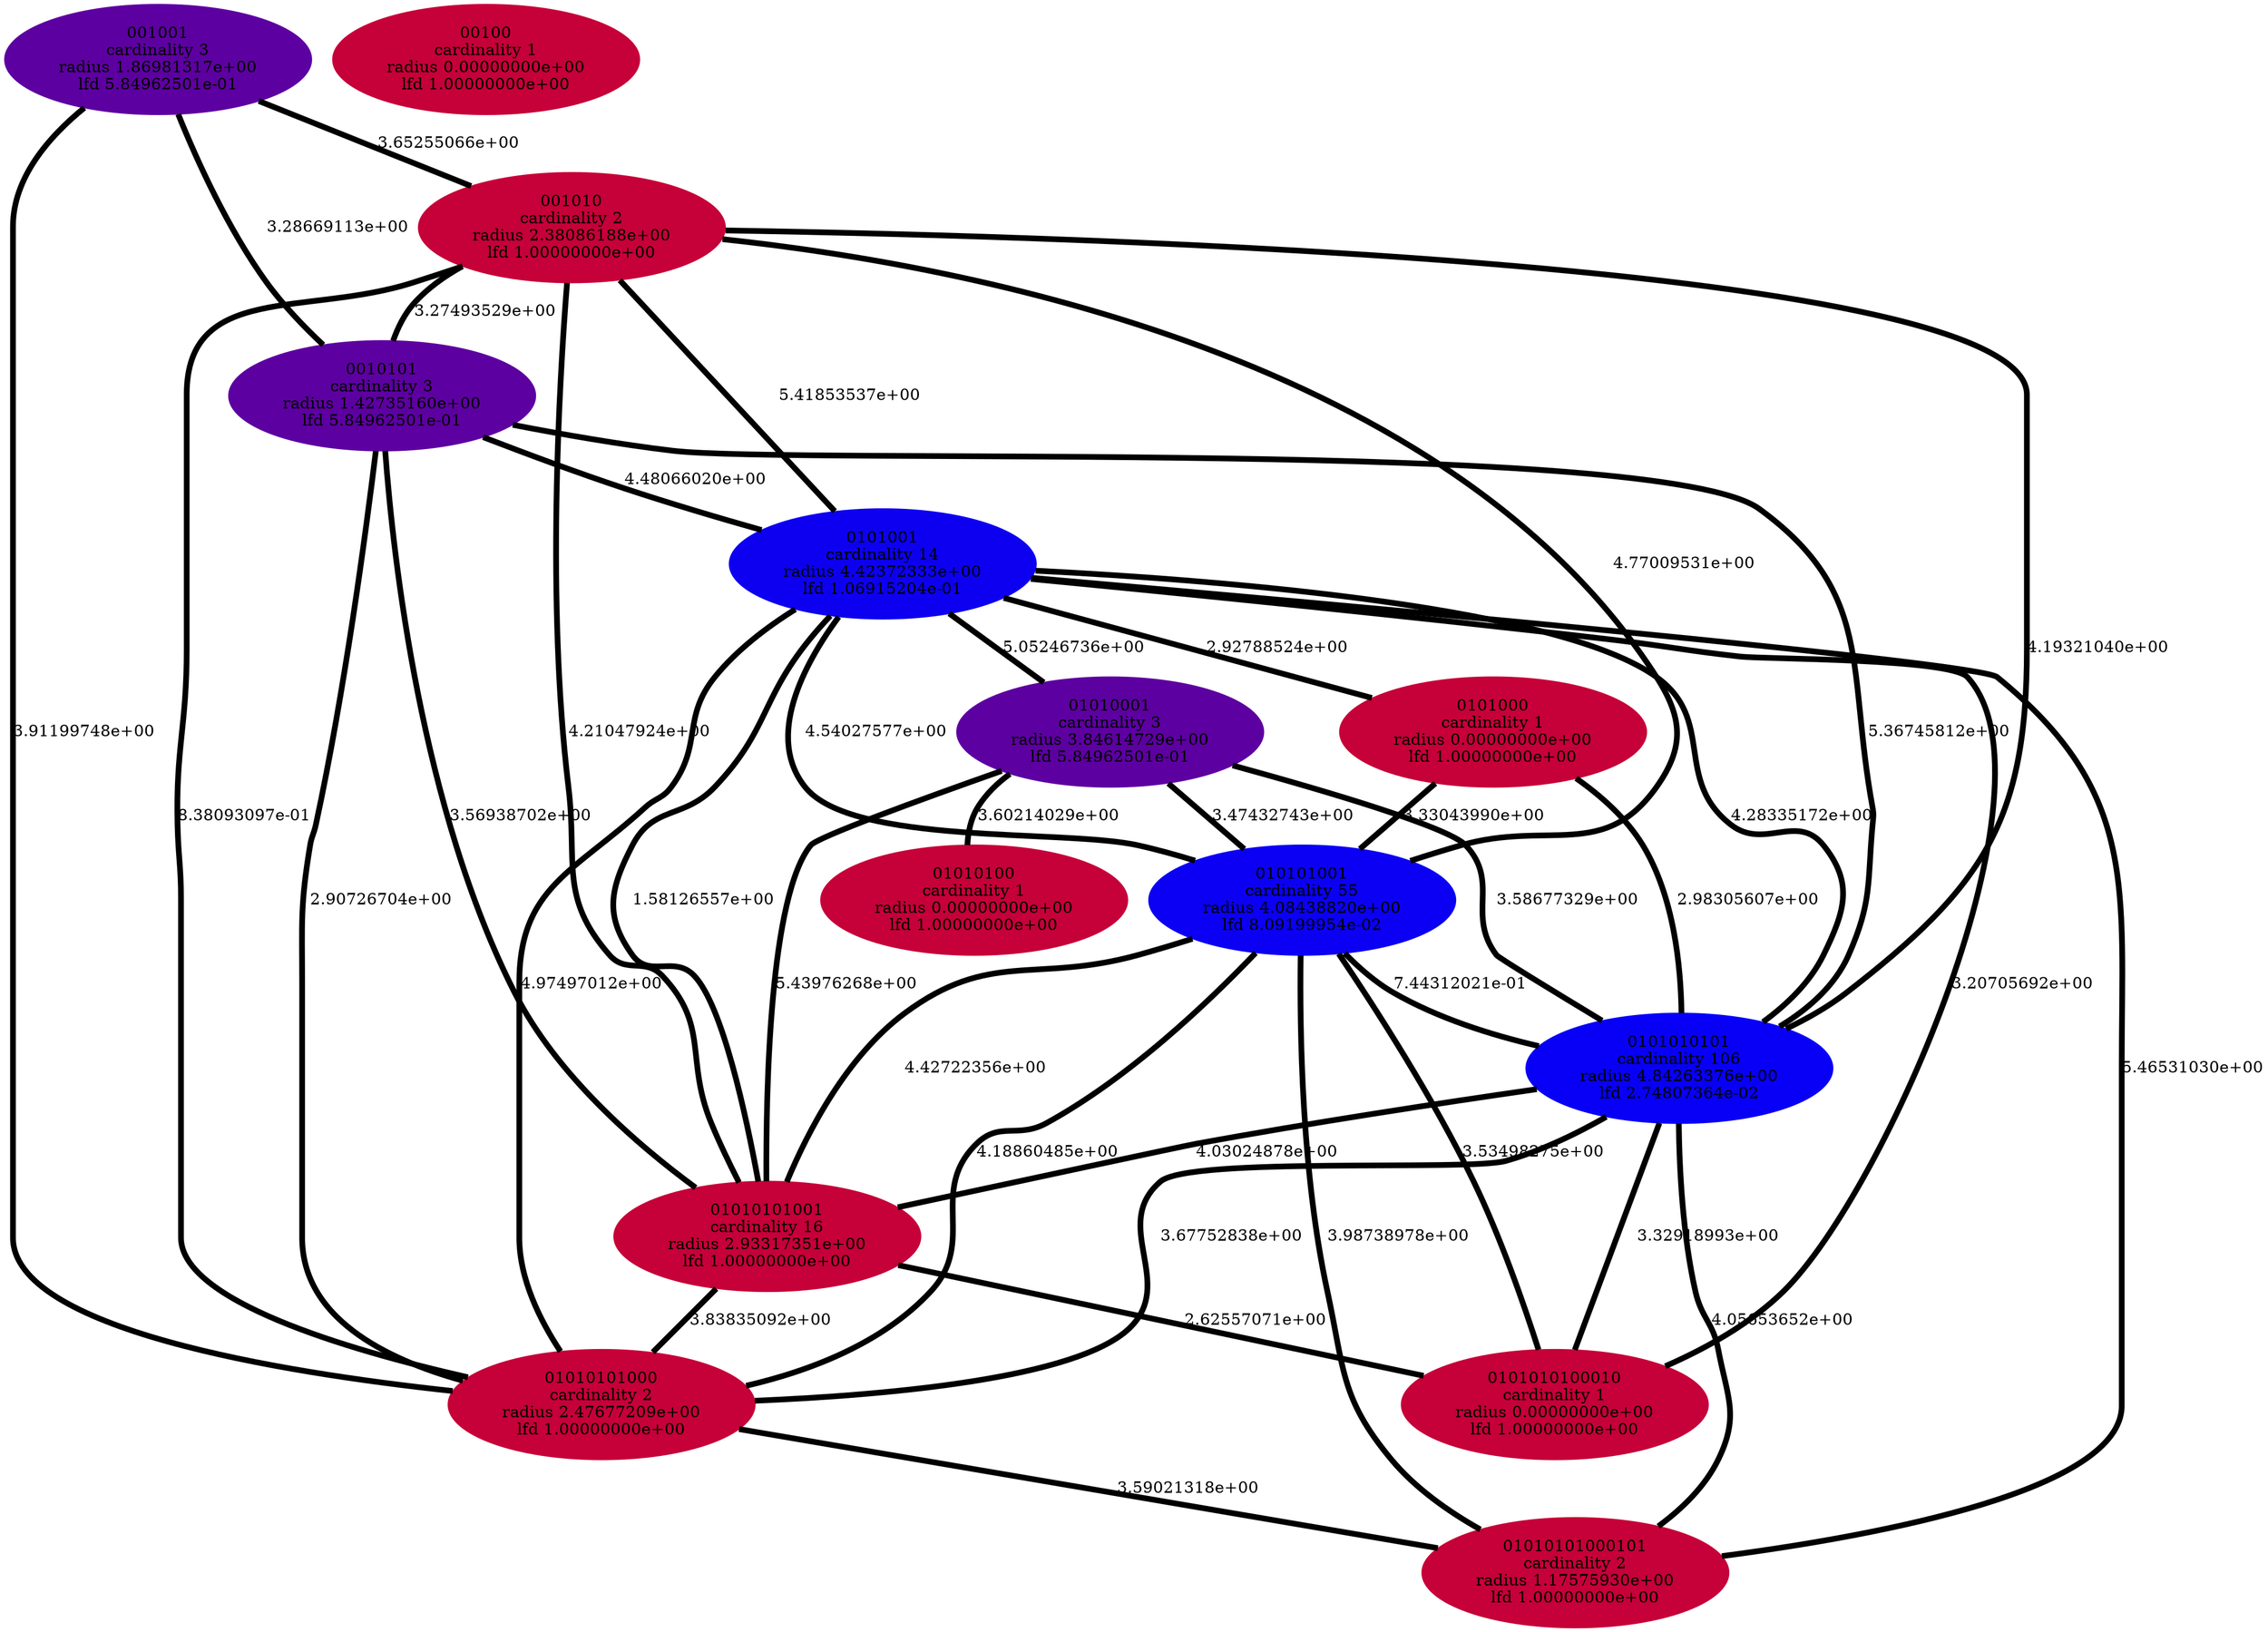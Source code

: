 graph parent_cardinality_optimal_26 {
    edge[style=solid, penwidth="5", labeldistance="10"]
    010101001 [label="010101001\ncardinality 55\nradius 4.08438820e+00\nlfd 8.09199954e-02", color="#0B00F3", style="filled"]
    01010101001 [label="01010101001\ncardinality 16\nradius 2.93317351e+00\nlfd 1.00000000e+00", color="#C60038", style="filled"]
    01010100 [label="01010100\ncardinality 1\nradius 0.00000000e+00\nlfd 1.00000000e+00", color="#C60038", style="filled"]
    0101010100010 [label="0101010100010\ncardinality 1\nradius 0.00000000e+00\nlfd 1.00000000e+00", color="#C60038", style="filled"]
    001010 [label="001010\ncardinality 2\nradius 2.38086188e+00\nlfd 1.00000000e+00", color="#C60038", style="filled"]
    01010101000101 [label="01010101000101\ncardinality 2\nradius 1.17575930e+00\nlfd 1.00000000e+00", color="#C60038", style="filled"]
    01010001 [label="01010001\ncardinality 3\nradius 3.84614729e+00\nlfd 5.84962501e-01", color="#5D00A1", style="filled"]
    0010101 [label="0010101\ncardinality 3\nradius 1.42735160e+00\nlfd 5.84962501e-01", color="#5D00A1", style="filled"]
    0101000 [label="0101000\ncardinality 1\nradius 0.00000000e+00\nlfd 1.00000000e+00", color="#C60038", style="filled"]
    0101001 [label="0101001\ncardinality 14\nradius 4.42372333e+00\nlfd 1.06915204e-01", color="#0D00F1", style="filled"]
    001001 [label="001001\ncardinality 3\nradius 1.86981317e+00\nlfd 5.84962501e-01", color="#5D00A1", style="filled"]
    00100 [label="00100\ncardinality 1\nradius 0.00000000e+00\nlfd 1.00000000e+00", color="#C60038", style="filled"]
    01010101000 [label="01010101000\ncardinality 2\nradius 2.47677209e+00\nlfd 1.00000000e+00", color="#C60038", style="filled"]
    0101010101 [label="0101010101\ncardinality 106\nradius 4.84263376e+00\nlfd 2.74807364e-02", color="#0800F6", style="filled"]
    01010101001 -- 0101010100010 [label="2.62557071e+00"]
    010101001 -- 0101010100010 [label="3.53498275e+00"]
    01010101000 -- 01010101000101 [label="3.59021318e+00"]
    001001 -- 001010 [label="3.65255066e+00"]
    0101001 -- 0101000 [label="2.92788524e+00"]
    010101001 -- 01010101000101 [label="3.98738978e+00"]
    001001 -- 01010101000 [label="3.91199748e+00"]
    0101001 -- 0101010101 [label="4.28335172e+00"]
    0101001 -- 01010101001 [label="1.58126557e+00"]
    001010 -- 0010101 [label="3.27493529e+00"]
    0101001 -- 01010001 [label="5.05246736e+00"]
    0101010101 -- 0101010100010 [label="3.32918993e+00"]
    0101000 -- 0101010101 [label="2.98305607e+00"]
    01010001 -- 0101010101 [label="3.58677329e+00"]
    0101010101 -- 01010101000101 [label="4.05653652e+00"]
    001010 -- 0101001 [label="5.41853537e+00"]
    0101001 -- 01010101000 [label="4.97497012e+00"]
    0010101 -- 0101010101 [label="5.36745812e+00"]
    001010 -- 01010101000 [label="8.38093097e-01"]
    001010 -- 010101001 [label="4.77009531e+00"]
    0101001 -- 01010101000101 [label="5.46531030e+00"]
    0101000 -- 010101001 [label="3.33043990e+00"]
    001010 -- 0101010101 [label="4.19321040e+00"]
    0010101 -- 01010101001 [label="3.56938702e+00"]
    01010001 -- 01010100 [label="3.60214029e+00"]
    0101001 -- 0101010100010 [label="3.20705692e+00"]
    0101010101 -- 01010101000 [label="3.67752838e+00"]
    01010001 -- 01010101001 [label="5.43976268e+00"]
    010101001 -- 0101010101 [label="7.44312021e-01"]
    0101010101 -- 01010101001 [label="4.03024878e+00"]
    010101001 -- 01010101001 [label="4.42722356e+00"]
    010101001 -- 01010101000 [label="4.18860485e+00"]
    001001 -- 0010101 [label="3.28669113e+00"]
    0101001 -- 010101001 [label="4.54027577e+00"]
    01010001 -- 010101001 [label="3.47432743e+00"]
    01010101001 -- 01010101000 [label="3.83835092e+00"]
    0010101 -- 0101001 [label="4.48066020e+00"]
    001010 -- 01010101001 [label="4.21047924e+00"]
    0010101 -- 01010101000 [label="2.90726704e+00"]
}
